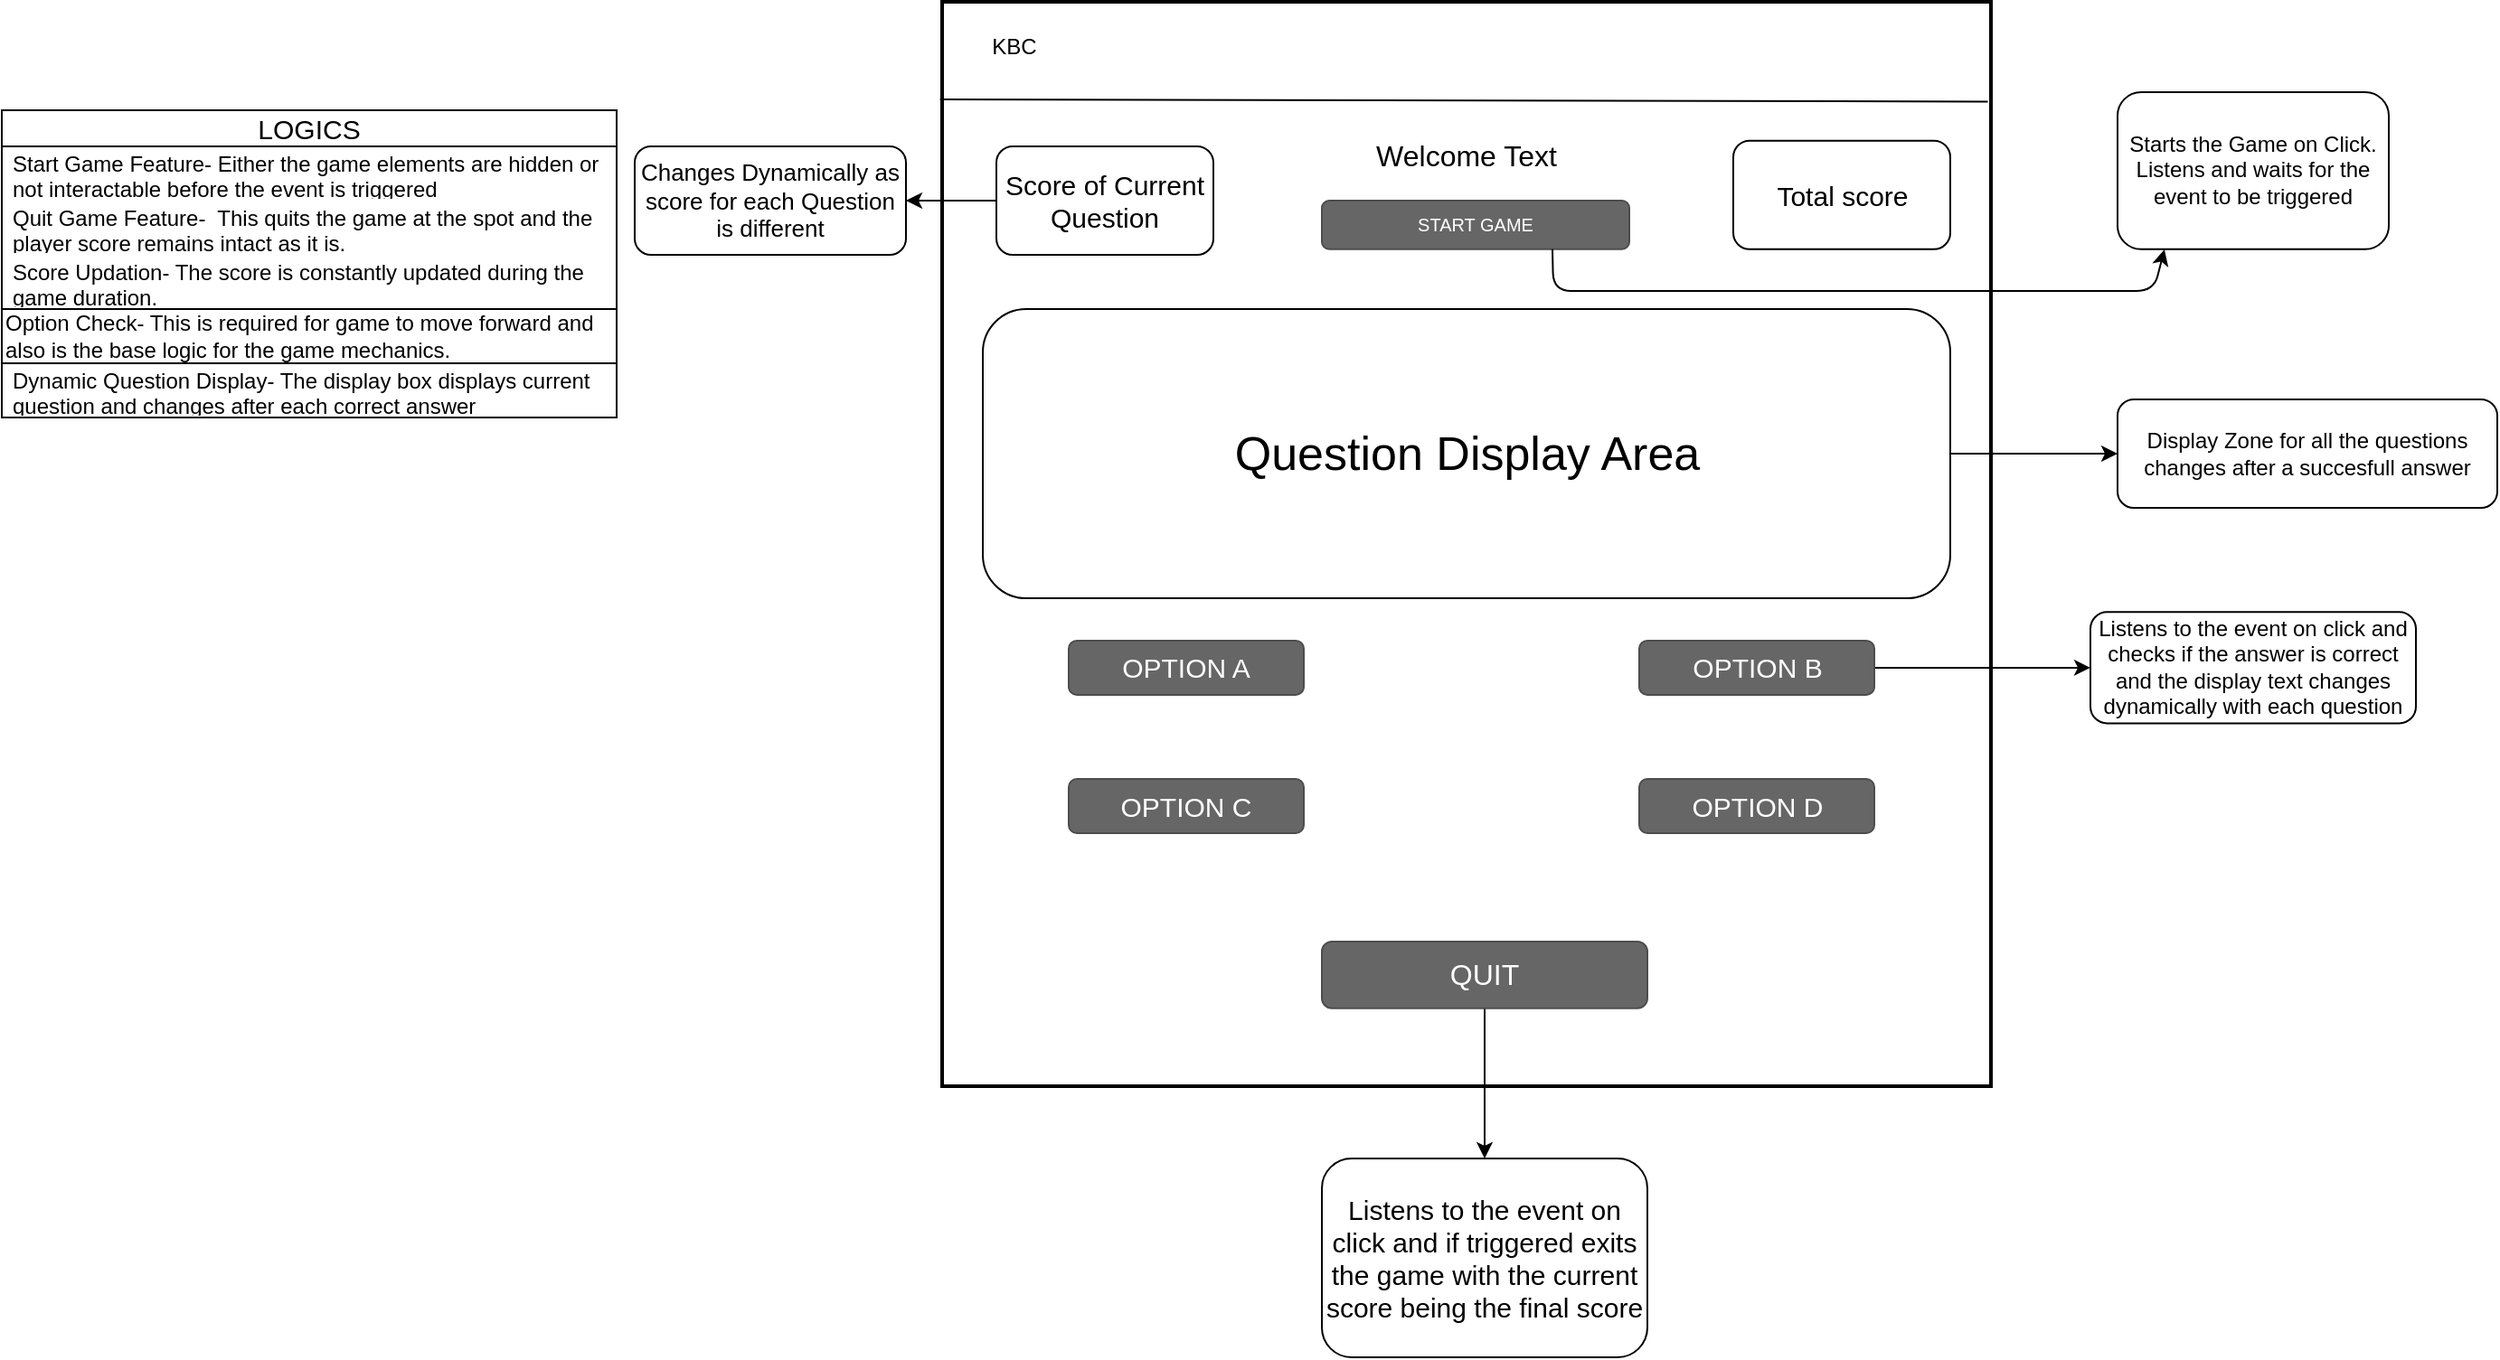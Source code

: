 <mxfile>
    <diagram id="aFhTFtrdVRVTI-G9qcVa" name="Page-1">
        <mxGraphModel dx="2032" dy="601" grid="1" gridSize="10" guides="1" tooltips="1" connect="1" arrows="1" fold="1" page="1" pageScale="1" pageWidth="850" pageHeight="1100" math="0" shadow="0">
            <root>
                <mxCell id="0"/>
                <mxCell id="1" parent="0"/>
                <mxCell id="3" value="" style="rounded=0;whiteSpace=wrap;html=1;strokeWidth=2;" vertex="1" parent="1">
                    <mxGeometry x="130" y="40" width="580" height="600" as="geometry"/>
                </mxCell>
                <mxCell id="4" value="KBC" style="text;html=1;align=center;verticalAlign=middle;whiteSpace=wrap;rounded=0;" vertex="1" parent="1">
                    <mxGeometry x="140" y="50" width="60" height="30" as="geometry"/>
                </mxCell>
                <mxCell id="5" value="" style="endArrow=none;html=1;exitX=-0.002;exitY=0.09;exitDx=0;exitDy=0;exitPerimeter=0;entryX=0.997;entryY=0.092;entryDx=0;entryDy=0;entryPerimeter=0;" edge="1" parent="1" source="3" target="3">
                    <mxGeometry width="50" height="50" relative="1" as="geometry">
                        <mxPoint x="400" y="220" as="sourcePoint"/>
                        <mxPoint x="450" y="170" as="targetPoint"/>
                    </mxGeometry>
                </mxCell>
                <mxCell id="6" value="START GAME" style="rounded=1;html=1;shadow=0;dashed=0;whiteSpace=wrap;fontSize=10;fillColor=#666666;align=center;strokeColor=#4D4D4D;fontColor=#ffffff;" vertex="1" parent="1">
                    <mxGeometry x="340" y="150" width="170" height="26.88" as="geometry"/>
                </mxCell>
                <mxCell id="7" value="Welcome Text" style="text;html=1;align=center;verticalAlign=middle;whiteSpace=wrap;rounded=0;fontSize=16;" vertex="1" parent="1">
                    <mxGeometry x="160" y="110" width="520" height="30" as="geometry"/>
                </mxCell>
                <mxCell id="24" style="edgeStyle=none;html=1;exitX=1;exitY=0.5;exitDx=0;exitDy=0;" edge="1" parent="1" source="8" target="25">
                    <mxGeometry relative="1" as="geometry">
                        <mxPoint x="770" y="290" as="targetPoint"/>
                    </mxGeometry>
                </mxCell>
                <mxCell id="8" value="Question Display Area" style="rounded=1;whiteSpace=wrap;html=1;fontSize=26;" vertex="1" parent="1">
                    <mxGeometry x="152.5" y="210" width="535" height="160" as="geometry"/>
                </mxCell>
                <mxCell id="9" value="Total score" style="rounded=1;whiteSpace=wrap;html=1;fontSize=15;" vertex="1" parent="1">
                    <mxGeometry x="567.5" y="116.88" width="120" height="60" as="geometry"/>
                </mxCell>
                <mxCell id="11" value="OPTION C" style="rounded=1;html=1;shadow=0;dashed=0;whiteSpace=wrap;fontSize=15;fillColor=#666666;align=center;strokeColor=#4D4D4D;fontColor=#ffffff;" vertex="1" parent="1">
                    <mxGeometry x="200" y="470" width="130" height="30" as="geometry"/>
                </mxCell>
                <mxCell id="13" value="OPTION A" style="rounded=1;html=1;shadow=0;dashed=0;whiteSpace=wrap;fontSize=15;fillColor=#666666;align=center;strokeColor=#4D4D4D;fontColor=#ffffff;" vertex="1" parent="1">
                    <mxGeometry x="200" y="393.44" width="130" height="30" as="geometry"/>
                </mxCell>
                <mxCell id="32" style="edgeStyle=none;html=1;exitX=0.5;exitY=1;exitDx=0;exitDy=0;" edge="1" parent="1" source="15" target="33">
                    <mxGeometry relative="1" as="geometry">
                        <mxPoint x="430" y="670" as="targetPoint"/>
                    </mxGeometry>
                </mxCell>
                <mxCell id="15" value="QUIT" style="rounded=1;html=1;shadow=0;dashed=0;whiteSpace=wrap;fontSize=16;fillColor=#666666;align=center;strokeColor=#4D4D4D;fontColor=#ffffff;" vertex="1" parent="1">
                    <mxGeometry x="340" y="560" width="180" height="36.88" as="geometry"/>
                </mxCell>
                <mxCell id="23" style="edgeStyle=none;html=1;exitX=0;exitY=0.5;exitDx=0;exitDy=0;" edge="1" parent="1" source="17" target="22">
                    <mxGeometry relative="1" as="geometry"/>
                </mxCell>
                <mxCell id="17" value="Score of Current Question" style="rounded=1;whiteSpace=wrap;html=1;fontSize=15;" vertex="1" parent="1">
                    <mxGeometry x="160" y="120" width="120" height="60" as="geometry"/>
                </mxCell>
                <mxCell id="18" value="OPTION D" style="rounded=1;html=1;shadow=0;dashed=0;whiteSpace=wrap;fontSize=15;fillColor=#666666;align=center;strokeColor=#4D4D4D;fontColor=#ffffff;" vertex="1" parent="1">
                    <mxGeometry x="515.5" y="470" width="130" height="30" as="geometry"/>
                </mxCell>
                <mxCell id="30" style="edgeStyle=none;html=1;exitX=1;exitY=0.5;exitDx=0;exitDy=0;" edge="1" parent="1" source="19" target="31">
                    <mxGeometry relative="1" as="geometry">
                        <mxPoint x="780" y="408" as="targetPoint"/>
                    </mxGeometry>
                </mxCell>
                <mxCell id="19" value="OPTION B" style="rounded=1;html=1;shadow=0;dashed=0;whiteSpace=wrap;fontSize=15;fillColor=#666666;align=center;strokeColor=#4D4D4D;fontColor=#ffffff;" vertex="1" parent="1">
                    <mxGeometry x="515.5" y="393.44" width="130" height="30" as="geometry"/>
                </mxCell>
                <mxCell id="20" value="Starts the Game on Click.&lt;div&gt;Listens and waits for the event to be triggered&lt;/div&gt;" style="rounded=1;whiteSpace=wrap;html=1;" vertex="1" parent="1">
                    <mxGeometry x="780" y="90" width="150" height="86.88" as="geometry"/>
                </mxCell>
                <mxCell id="21" style="edgeStyle=none;html=1;exitX=0.75;exitY=1;exitDx=0;exitDy=0;entryX=0.173;entryY=1.001;entryDx=0;entryDy=0;entryPerimeter=0;" edge="1" parent="1" source="6" target="20">
                    <mxGeometry relative="1" as="geometry">
                        <Array as="points">
                            <mxPoint x="468" y="200"/>
                            <mxPoint x="800" y="200"/>
                        </Array>
                    </mxGeometry>
                </mxCell>
                <mxCell id="22" value="Changes Dynamically as score for each Question is different" style="rounded=1;whiteSpace=wrap;html=1;fontSize=13;" vertex="1" parent="1">
                    <mxGeometry x="-40" y="120" width="150" height="60" as="geometry"/>
                </mxCell>
                <mxCell id="25" value="Display Zone for all the questions changes after a succesfull answer" style="rounded=1;whiteSpace=wrap;html=1;" vertex="1" parent="1">
                    <mxGeometry x="780" y="260" width="210" height="60" as="geometry"/>
                </mxCell>
                <mxCell id="31" value="Listens to the event on click and checks if the answer is correct and the display text changes dynamically with each question" style="rounded=1;whiteSpace=wrap;html=1;" vertex="1" parent="1">
                    <mxGeometry x="765" y="377.66" width="180" height="61.56" as="geometry"/>
                </mxCell>
                <mxCell id="33" value="Listens to the event on click and if triggered exits the game with the current score being the final score" style="rounded=1;whiteSpace=wrap;html=1;fontSize=15;" vertex="1" parent="1">
                    <mxGeometry x="340" y="680" width="180" height="110" as="geometry"/>
                </mxCell>
                <mxCell id="38" value="LOGICS" style="swimlane;fontStyle=0;childLayout=stackLayout;horizontal=1;startSize=20;horizontalStack=0;resizeParent=1;resizeParentMax=0;resizeLast=0;collapsible=1;marginBottom=0;whiteSpace=wrap;html=1;movable=1;resizable=1;rotatable=1;deletable=1;editable=1;locked=0;connectable=1;fontSize=15;" vertex="1" parent="1">
                    <mxGeometry x="-390" y="100" width="340" height="110" as="geometry">
                        <mxRectangle x="-390" y="100" width="90" height="30" as="alternateBounds"/>
                    </mxGeometry>
                </mxCell>
                <mxCell id="39" value="Start Game Feature- Either the game elements are hidden or not interactable before the event is triggered" style="text;strokeColor=none;fillColor=none;align=left;verticalAlign=middle;spacingLeft=4;spacingRight=4;overflow=hidden;points=[[0,0.5],[1,0.5]];portConstraint=eastwest;rotatable=0;whiteSpace=wrap;html=1;" vertex="1" parent="38">
                    <mxGeometry y="20" width="340" height="30" as="geometry"/>
                </mxCell>
                <mxCell id="40" value="Quit Game Feature-&amp;nbsp; This quits the game at the spot and the player score remains intact as it is." style="text;strokeColor=none;fillColor=none;align=left;verticalAlign=middle;spacingLeft=4;spacingRight=4;overflow=hidden;points=[[0,0.5],[1,0.5]];portConstraint=eastwest;rotatable=0;whiteSpace=wrap;html=1;" vertex="1" parent="38">
                    <mxGeometry y="50" width="340" height="30" as="geometry"/>
                </mxCell>
                <mxCell id="41" value="Score Updation- The score is constantly updated during the game duration.&lt;div&gt;&lt;br&gt;&lt;/div&gt;" style="text;strokeColor=none;fillColor=none;align=left;verticalAlign=middle;spacingLeft=4;spacingRight=4;overflow=hidden;points=[[0,0.5],[1,0.5]];portConstraint=eastwest;rotatable=0;whiteSpace=wrap;html=1;" vertex="1" parent="38">
                    <mxGeometry y="80" width="340" height="30" as="geometry"/>
                </mxCell>
                <mxCell id="42" value="Option Check- This is required for game to move forward and also is the base logic for the game mechanics." style="swimlane;fontStyle=0;childLayout=stackLayout;horizontal=1;startSize=30;horizontalStack=0;resizeParent=1;resizeParentMax=0;resizeLast=0;collapsible=1;marginBottom=0;whiteSpace=wrap;html=1;align=left;" vertex="1" parent="1">
                    <mxGeometry x="-390" y="210" width="340" height="60" as="geometry"/>
                </mxCell>
                <mxCell id="43" value="Dynamic Question Display- The display box displays current question and changes after each correct answer" style="text;strokeColor=none;fillColor=none;align=left;verticalAlign=middle;spacingLeft=4;spacingRight=4;overflow=hidden;points=[[0,0.5],[1,0.5]];portConstraint=eastwest;rotatable=0;whiteSpace=wrap;html=1;" vertex="1" parent="42">
                    <mxGeometry y="30" width="340" height="30" as="geometry"/>
                </mxCell>
            </root>
        </mxGraphModel>
    </diagram>
</mxfile>